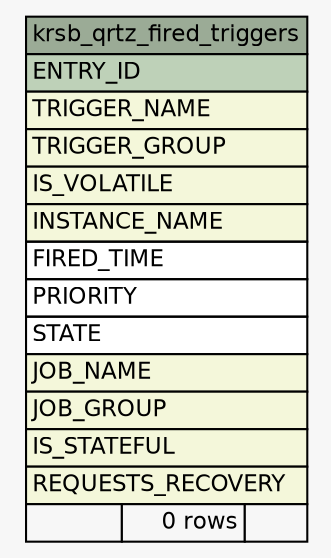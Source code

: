 // dot 2.28.0 on Mac OS X 10.7.2
// SchemaSpy rev 590
digraph "krsb_qrtz_fired_triggers" {
  graph [
    rankdir="RL"
    bgcolor="#f7f7f7"
    nodesep="0.18"
    ranksep="0.46"
    fontname="Helvetica"
    fontsize="11"
  ];
  node [
    fontname="Helvetica"
    fontsize="11"
    shape="plaintext"
  ];
  edge [
    arrowsize="0.8"
  ];
  "krsb_qrtz_fired_triggers" [
    label=<
    <TABLE BORDER="0" CELLBORDER="1" CELLSPACING="0" BGCOLOR="#ffffff">
      <TR><TD COLSPAN="3" BGCOLOR="#9bab96" ALIGN="CENTER">krsb_qrtz_fired_triggers</TD></TR>
      <TR><TD PORT="ENTRY_ID" COLSPAN="3" BGCOLOR="#bed1b8" ALIGN="LEFT">ENTRY_ID</TD></TR>
      <TR><TD PORT="TRIGGER_NAME" COLSPAN="3" BGCOLOR="#f4f7da" ALIGN="LEFT">TRIGGER_NAME</TD></TR>
      <TR><TD PORT="TRIGGER_GROUP" COLSPAN="3" BGCOLOR="#f4f7da" ALIGN="LEFT">TRIGGER_GROUP</TD></TR>
      <TR><TD PORT="IS_VOLATILE" COLSPAN="3" BGCOLOR="#f4f7da" ALIGN="LEFT">IS_VOLATILE</TD></TR>
      <TR><TD PORT="INSTANCE_NAME" COLSPAN="3" BGCOLOR="#f4f7da" ALIGN="LEFT">INSTANCE_NAME</TD></TR>
      <TR><TD PORT="FIRED_TIME" COLSPAN="3" ALIGN="LEFT">FIRED_TIME</TD></TR>
      <TR><TD PORT="PRIORITY" COLSPAN="3" ALIGN="LEFT">PRIORITY</TD></TR>
      <TR><TD PORT="STATE" COLSPAN="3" ALIGN="LEFT">STATE</TD></TR>
      <TR><TD PORT="JOB_NAME" COLSPAN="3" BGCOLOR="#f4f7da" ALIGN="LEFT">JOB_NAME</TD></TR>
      <TR><TD PORT="JOB_GROUP" COLSPAN="3" BGCOLOR="#f4f7da" ALIGN="LEFT">JOB_GROUP</TD></TR>
      <TR><TD PORT="IS_STATEFUL" COLSPAN="3" BGCOLOR="#f4f7da" ALIGN="LEFT">IS_STATEFUL</TD></TR>
      <TR><TD PORT="REQUESTS_RECOVERY" COLSPAN="3" BGCOLOR="#f4f7da" ALIGN="LEFT">REQUESTS_RECOVERY</TD></TR>
      <TR><TD ALIGN="LEFT" BGCOLOR="#f7f7f7">  </TD><TD ALIGN="RIGHT" BGCOLOR="#f7f7f7">0 rows</TD><TD ALIGN="RIGHT" BGCOLOR="#f7f7f7">  </TD></TR>
    </TABLE>>
    URL="tables/krsb_qrtz_fired_triggers.html"
    tooltip="krsb_qrtz_fired_triggers"
  ];
}
